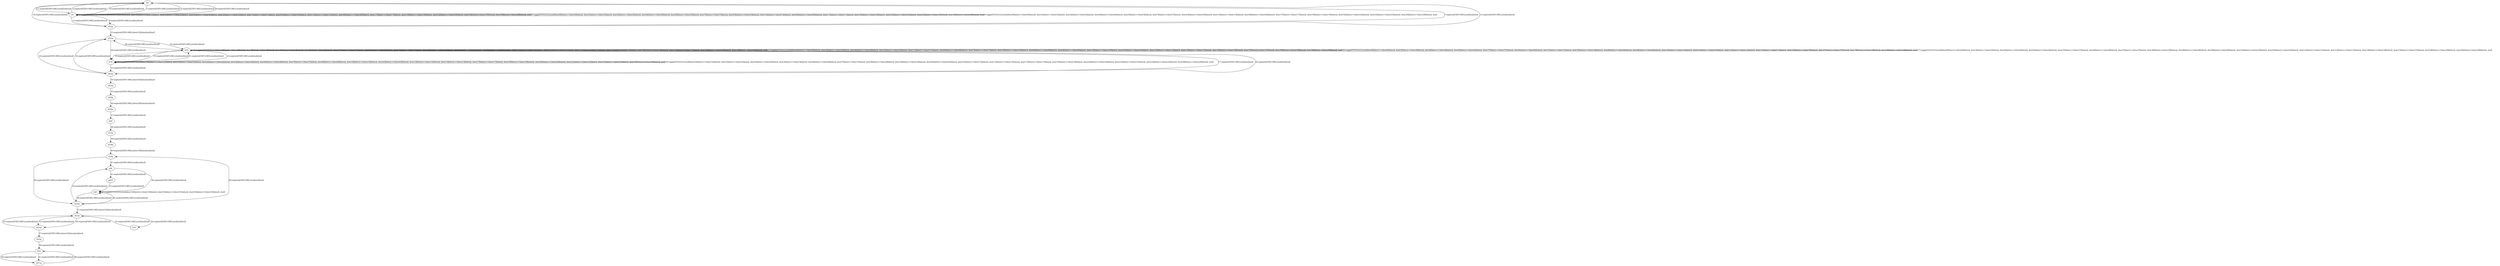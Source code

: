 # Total number of goals covered by this test: 1
# d37m --> b16

digraph g {
"b0" -> "b1" [label = "1-explore[EXPLORE];/null/null/null"];
"b1" -> "b0" [label = "2-explore[EXPLORE];/null/null/null"];
"b0" -> "b1" [label = "3-explore[EXPLORE];/null/null/null"];
"b1" -> "b1" [label = "4-toggle[TOGGLE];/null/door0[false]:=!(door0[false]); door1[false]:=!(door1[false]); door2[false]:=!(door2[false]); door4[false]:=!(door4[false]); door5[false]:=!(door5[false]); door7[false]:=!(door7[false]); door43[false]:=!(door43[false]); door13[false]:=!(door13[false]); door46[false]:=!(door46[false]); door17[false]:=!(door17[false]); door19[false]:=!(door19[false]); door52[false]:=!(door52[false]); door25[false]:=!(door25[false]); door29[false]:=!(door29[false]); /null"];
"b1" -> "b1" [label = "5-toggle[TOGGLE];/null/door0[false]:=!(door0[false]); door1[false]:=!(door1[false]); door2[false]:=!(door2[false]); door4[false]:=!(door4[false]); door5[false]:=!(door5[false]); door7[false]:=!(door7[false]); door43[false]:=!(door43[false]); door13[false]:=!(door13[false]); door46[false]:=!(door46[false]); door17[false]:=!(door17[false]); door19[false]:=!(door19[false]); door52[false]:=!(door52[false]); door25[false]:=!(door25[false]); door29[false]:=!(door29[false]); /null"];
"b1" -> "d52p" [label = "6-explore[EXPLORE];/null/null/null"];
"d52p" -> "b0" [label = "7-explore[EXPLORE];/null/null/null"];
"b0" -> "b1" [label = "8-explore[EXPLORE];/null/null/null"];
"b1" -> "b1" [label = "9-toggle[TOGGLE];/null/door0[false]:=!(door0[false]); door1[false]:=!(door1[false]); door2[false]:=!(door2[false]); door4[false]:=!(door4[false]); door5[false]:=!(door5[false]); door7[false]:=!(door7[false]); door43[false]:=!(door43[false]); door13[false]:=!(door13[false]); door46[false]:=!(door46[false]); door17[false]:=!(door17[false]); door19[false]:=!(door19[false]); door52[false]:=!(door52[false]); door25[false]:=!(door25[false]); door29[false]:=!(door29[false]); /null"];
"b1" -> "b0" [label = "10-explore[EXPLORE];/null/null/null"];
"b0" -> "b1" [label = "11-explore[EXPLORE];/null/null/null"];
"b1" -> "d52p" [label = "12-explore[EXPLORE];/null/null/null"];
"d52p" -> "b0" [label = "13-explore[EXPLORE];/null/null/null"];
"b0" -> "d52p" [label = "14-explore[EXPLORE];/null/null/null"];
"d52p" -> "d52m" [label = "15-explore[EXPLORE];/door52[false]/null/null"];
"d52m" -> "b79" [label = "16-explore[EXPLORE];/null/null/null"];
"b79" -> "d43p" [label = "17-explore[EXPLORE];/null/null/null"];
"d43p" -> "d52m" [label = "18-explore[EXPLORE];/null/null/null"];
"d52m" -> "d43p" [label = "19-explore[EXPLORE];/null/null/null"];
"d43p" -> "b79" [label = "20-explore[EXPLORE];/null/null/null"];
"b79" -> "b79" [label = "21-toggle[TOGGLE];/null/door0[false]:=!(door0[false]); door3[false]:=!(door3[false]); door4[false]:=!(door4[false]); door5[false]:=!(door5[false]); door37[false]:=!(door37[false]); door6[false]:=!(door6[false]); door7[false]:=!(door7[false]); door39[false]:=!(door39[false]); door8[false]:=!(door8[false]); door9[false]:=!(door9[false]); door10[false]:=!(door10[false]); door43[false]:=!(door43[false]); door12[false]:=!(door12[false]); door13[false]:=!(door13[false]); door18[false]:=!(door18[false]); door27[false]:=!(door27[false]); door29[false]:=!(door29[false]); door30[false]:=!(door30[false]); /null"];
"b79" -> "b79" [label = "22-toggle[TOGGLE];/null/door0[false]:=!(door0[false]); door3[false]:=!(door3[false]); door4[false]:=!(door4[false]); door5[false]:=!(door5[false]); door37[false]:=!(door37[false]); door6[false]:=!(door6[false]); door7[false]:=!(door7[false]); door39[false]:=!(door39[false]); door8[false]:=!(door8[false]); door9[false]:=!(door9[false]); door10[false]:=!(door10[false]); door43[false]:=!(door43[false]); door12[false]:=!(door12[false]); door13[false]:=!(door13[false]); door18[false]:=!(door18[false]); door27[false]:=!(door27[false]); door29[false]:=!(door29[false]); door30[false]:=!(door30[false]); /null"];
"b79" -> "b78" [label = "23-explore[EXPLORE];/null/null/null"];
"b78" -> "b78" [label = "24-toggle[TOGGLE];/null/door32[false]:=!(door32[false]); door1[false]:=!(door1[false]); door2[false]:=!(door2[false]); door3[false]:=!(door3[false]); door4[false]:=!(door4[false]); door7[false]:=!(door7[false]); door9[false]:=!(door9[false]); door10[false]:=!(door10[false]); door43[false]:=!(door43[false]); door12[false]:=!(door12[false]); door13[false]:=!(door13[false]); door17[false]:=!(door17[false]); door19[false]:=!(door19[false]); door20[false]:=!(door20[false]); door21[false]:=!(door21[false]); door25[false]:=!(door25[false]); door29[false]:=!(door29[false]); /null"];
"b78" -> "b79" [label = "25-explore[EXPLORE];/null/null/null"];
"b79" -> "b79" [label = "26-toggle[TOGGLE];/null/door0[false]:=!(door0[false]); door3[false]:=!(door3[false]); door4[false]:=!(door4[false]); door5[false]:=!(door5[false]); door37[false]:=!(door37[false]); door6[false]:=!(door6[false]); door7[false]:=!(door7[false]); door39[false]:=!(door39[false]); door8[false]:=!(door8[false]); door9[false]:=!(door9[false]); door10[false]:=!(door10[false]); door43[false]:=!(door43[false]); door12[false]:=!(door12[false]); door13[false]:=!(door13[false]); door18[false]:=!(door18[false]); door27[false]:=!(door27[false]); door29[false]:=!(door29[false]); door30[false]:=!(door30[false]); /null"];
"b79" -> "b79" [label = "27-toggle[TOGGLE];/null/door0[false]:=!(door0[false]); door3[false]:=!(door3[false]); door4[false]:=!(door4[false]); door5[false]:=!(door5[false]); door37[false]:=!(door37[false]); door6[false]:=!(door6[false]); door7[false]:=!(door7[false]); door39[false]:=!(door39[false]); door8[false]:=!(door8[false]); door9[false]:=!(door9[false]); door10[false]:=!(door10[false]); door43[false]:=!(door43[false]); door12[false]:=!(door12[false]); door13[false]:=!(door13[false]); door18[false]:=!(door18[false]); door27[false]:=!(door27[false]); door29[false]:=!(door29[false]); door30[false]:=!(door30[false]); /null"];
"b79" -> "d52m" [label = "28-explore[EXPLORE];/null/null/null"];
"d52m" -> "b78" [label = "29-explore[EXPLORE];/null/null/null"];
"b78" -> "b78" [label = "30-toggle[TOGGLE];/null/door32[false]:=!(door32[false]); door1[false]:=!(door1[false]); door2[false]:=!(door2[false]); door3[false]:=!(door3[false]); door4[false]:=!(door4[false]); door7[false]:=!(door7[false]); door9[false]:=!(door9[false]); door10[false]:=!(door10[false]); door43[false]:=!(door43[false]); door12[false]:=!(door12[false]); door13[false]:=!(door13[false]); door17[false]:=!(door17[false]); door19[false]:=!(door19[false]); door20[false]:=!(door20[false]); door21[false]:=!(door21[false]); door25[false]:=!(door25[false]); door29[false]:=!(door29[false]); /null"];
"b78" -> "b79" [label = "31-explore[EXPLORE];/null/null/null"];
"b79" -> "b78" [label = "32-explore[EXPLORE];/null/null/null"];
"b78" -> "d43p" [label = "33-explore[EXPLORE];/null/null/null"];
"d43p" -> "d43m" [label = "34-explore[EXPLORE];/door43[false]/null/null"];
"d43m" -> "d29p" [label = "35-explore[EXPLORE];/null/null/null"];
"d29p" -> "d29m" [label = "36-explore[EXPLORE];/door29[false]/null/null"];
"d29m" -> "b40" [label = "37-explore[EXPLORE];/null/null/null"];
"b40" -> "d13p" [label = "38-explore[EXPLORE];/null/null/null"];
"d13p" -> "d19m" [label = "39-explore[EXPLORE];/null/null/null"];
"d19m" -> "d19p" [label = "40-explore[EXPLORE];/door19[false]/null/null"];
"d19p" -> "gf4" [label = "41-explore[EXPLORE];/null/null/null"];
"gf4" -> "gf10" [label = "42-explore[EXPLORE];/null/null/null"];
"gf10" -> "b43" [label = "43-explore[EXPLORE];/null/null/null"];
"b43" -> "d23m" [label = "44-explore[EXPLORE];/null/null/null"];
"d23m" -> "gf4" [label = "45-explore[EXPLORE];/null/null/null"];
"gf4" -> "b43" [label = "46-explore[EXPLORE];/null/null/null"];
"b43" -> "b43" [label = "47-toggle[TOGGLE];/null/door33[false]:=!(door33[false]); door51[false]:=!(door51[false]); door23[false]:=!(door23[false]); /null"];
"b43" -> "d23m" [label = "48-explore[EXPLORE];/null/null/null"];
"d23m" -> "d19p" [label = "49-explore[EXPLORE];/null/null/null"];
"d19p" -> "d23m" [label = "50-explore[EXPLORE];/null/null/null"];
"d23m" -> "d23p" [label = "51-explore[EXPLORE];/door23[false]/null/null"];
"d23p" -> "d25m" [label = "52-explore[EXPLORE];/null/null/null"];
"d25m" -> "d23p" [label = "53-explore[EXPLORE];/null/null/null"];
"d23p" -> "b10" [label = "54-explore[EXPLORE];/null/null/null"];
"b10" -> "d23p" [label = "55-explore[EXPLORE];/null/null/null"];
"d23p" -> "d25m" [label = "56-explore[EXPLORE];/null/null/null"];
"d25m" -> "d25p" [label = "57-explore[EXPLORE];/door25[false]/null/null"];
"d25p" -> "b16" [label = "58-explore[EXPLORE];/null/null/null"];
"b16" -> "d37m" [label = "59-explore[EXPLORE];/null/null/null"];
"d37m" -> "b16" [label = "60-explore[EXPLORE];/null/null/null"];
"b16" -> "d37m" [label = "61-explore[EXPLORE];/null/null/null"];
}